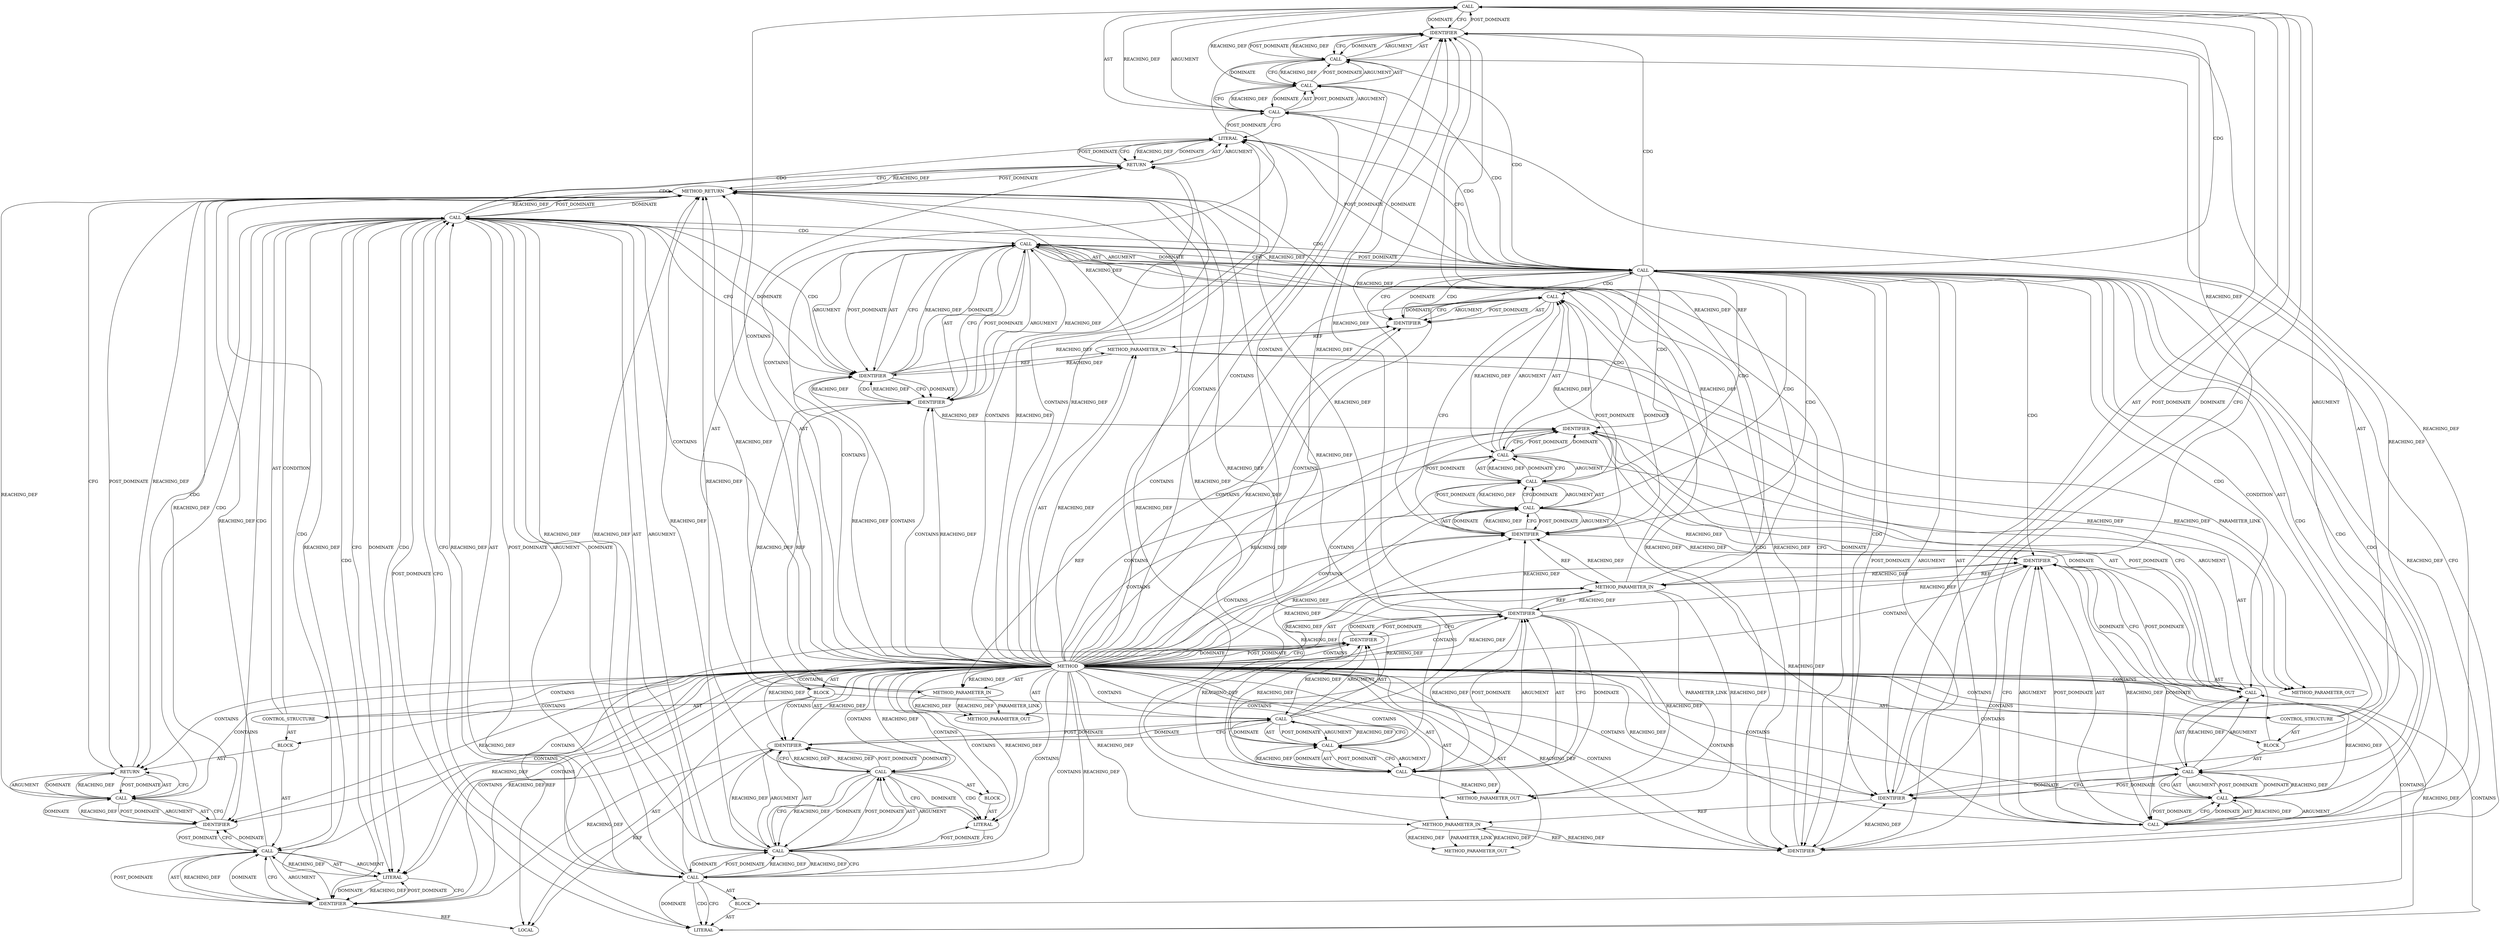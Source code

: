 digraph {
  1790 [label=CALL ORDER=1 ARGUMENT_INDEX=1 CODE="*data_crc" COLUMN_NUMBER=3 METHOD_FULL_NAME="<operator>.indirection" LINE_NUMBER=584 TYPE_FULL_NAME="<empty>" DISPATCH_TYPE="STATIC_DISPATCH" SIGNATURE="" NAME="<operator>.indirection"]
  1753 [label=CONTROL_STRUCTURE CONTROL_STRUCTURE_TYPE="IF" ORDER=3 PARSER_TYPE_NAME="CASTIfStatement" ARGUMENT_INDEX=-1 CODE="if ((late_status & FRAME_LATE_STATUS_ABORTED_MASK) !=
			FRAME_LATE_STATUS_COMPLETE)" COLUMN_NUMBER=2 LINE_NUMBER=574]
  1780 [label=CALL ORDER=2 ARGUMENT_INDEX=2 CODE="ceph_decode_32(&p)" COLUMN_NUMBER=16 METHOD_FULL_NAME="ceph_decode_32" LINE_NUMBER=582 TYPE_FULL_NAME="<empty>" DISPATCH_TYPE="STATIC_DISPATCH" SIGNATURE="" NAME="ceph_decode_32"]
  1794 [label=IDENTIFIER ORDER=1 ARGUMENT_INDEX=1 CODE="p" COLUMN_NUMBER=31 LINE_NUMBER=584 TYPE_FULL_NAME="void*" NAME="p"]
  1757 [label=CALL ORDER=2 ARGUMENT_INDEX=2 CODE="FRAME_LATE_STATUS_ABORTED_MASK" COLUMN_NUMBER=21 METHOD_FULL_NAME="file_code_old-a282a2f-decode_preamble-524.c:53:53:FRAME_LATE_STATUS_ABORTED_MASK:0" LINE_NUMBER=574 TYPE_FULL_NAME="int" DISPATCH_TYPE="INLINED" SIGNATURE="" NAME="FRAME_LATE_STATUS_ABORTED_MASK"]
  1783 [label=CALL ORDER=2 ARGUMENT_INDEX=-1 CODE="*middle_crc = ceph_decode_32(&p)" COLUMN_NUMBER=3 METHOD_FULL_NAME="<operator>.assignment" LINE_NUMBER=583 TYPE_FULL_NAME="<empty>" DISPATCH_TYPE="STATIC_DISPATCH" SIGNATURE="" NAME="<operator>.assignment"]
  1762 [label=LITERAL ORDER=1 ARGUMENT_INDEX=1 CODE="0xe" COLUMN_NUMBER=4 LINE_NUMBER=575 TYPE_FULL_NAME="int"]
  1748 [label=CALL ORDER=2 ARGUMENT_INDEX=-1 CODE="late_status = ceph_decode_8(&p)" COLUMN_NUMBER=2 METHOD_FULL_NAME="<operator>.assignment" LINE_NUMBER=573 TYPE_FULL_NAME="<empty>" DISPATCH_TYPE="STATIC_DISPATCH" SIGNATURE="" NAME="<operator>.assignment"]
  1751 [label=CALL ORDER=1 ARGUMENT_INDEX=1 CODE="&p" COLUMN_NUMBER=30 METHOD_FULL_NAME="<operator>.addressOf" LINE_NUMBER=573 TYPE_FULL_NAME="<empty>" DISPATCH_TYPE="STATIC_DISPATCH" SIGNATURE="" NAME="<operator>.addressOf"]
  1742 [label=METHOD_PARAMETER_IN ORDER=1 CODE="void *p" IS_VARIADIC=false COLUMN_NUMBER=28 LINE_NUMBER=568 TYPE_FULL_NAME="void*" EVALUATION_STRATEGY="BY_VALUE" INDEX=1 NAME="p"]
  1795 [label=RETURN ORDER=5 ARGUMENT_INDEX=-1 CODE="return 0;" COLUMN_NUMBER=2 LINE_NUMBER=587]
  1797 [label=METHOD_RETURN ORDER=6 CODE="RET" COLUMN_NUMBER=1 LINE_NUMBER=568 TYPE_FULL_NAME="int" EVALUATION_STRATEGY="BY_VALUE"]
  1779 [label=IDENTIFIER ORDER=1 ARGUMENT_INDEX=1 CODE="front_crc" COLUMN_NUMBER=4 LINE_NUMBER=582 TYPE_FULL_NAME="u32*" NAME="front_crc"]
  1769 [label=IDENTIFIER ORDER=1 ARGUMENT_INDEX=1 CODE="EINVAL" COLUMN_NUMBER=11 LINE_NUMBER=578 TYPE_FULL_NAME="ANY" NAME="EINVAL"]
  1777 [label=CALL ORDER=1 ARGUMENT_INDEX=-1 CODE="*front_crc = ceph_decode_32(&p)" COLUMN_NUMBER=3 METHOD_FULL_NAME="<operator>.assignment" LINE_NUMBER=582 TYPE_FULL_NAME="<empty>" DISPATCH_TYPE="STATIC_DISPATCH" SIGNATURE="" NAME="<operator>.assignment"]
  1744 [label=METHOD_PARAMETER_IN ORDER=3 CODE="u32 *middle_crc" IS_VARIADIC=false COLUMN_NUMBER=53 LINE_NUMBER=568 TYPE_FULL_NAME="u32*" EVALUATION_STRATEGY="BY_VALUE" INDEX=3 NAME="middle_crc"]
  1791 [label=IDENTIFIER ORDER=1 ARGUMENT_INDEX=1 CODE="data_crc" COLUMN_NUMBER=4 LINE_NUMBER=584 TYPE_FULL_NAME="u32*" NAME="data_crc"]
  1787 [label=CALL ORDER=1 ARGUMENT_INDEX=1 CODE="&p" COLUMN_NUMBER=32 METHOD_FULL_NAME="<operator>.addressOf" LINE_NUMBER=583 TYPE_FULL_NAME="<empty>" DISPATCH_TYPE="STATIC_DISPATCH" SIGNATURE="" NAME="<operator>.addressOf"]
  1792 [label=CALL ORDER=2 ARGUMENT_INDEX=2 CODE="ceph_decode_32(&p)" COLUMN_NUMBER=15 METHOD_FULL_NAME="ceph_decode_32" LINE_NUMBER=584 TYPE_FULL_NAME="<empty>" DISPATCH_TYPE="STATIC_DISPATCH" SIGNATURE="" NAME="ceph_decode_32"]
  13052 [label=METHOD_PARAMETER_OUT ORDER=1 CODE="void *p" IS_VARIADIC=false COLUMN_NUMBER=28 LINE_NUMBER=568 TYPE_FULL_NAME="void*" EVALUATION_STRATEGY="BY_VALUE" INDEX=1 NAME="p"]
  13054 [label=METHOD_PARAMETER_OUT ORDER=3 CODE="u32 *middle_crc" IS_VARIADIC=false COLUMN_NUMBER=53 LINE_NUMBER=568 TYPE_FULL_NAME="u32*" EVALUATION_STRATEGY="BY_VALUE" INDEX=3 NAME="middle_crc"]
  1754 [label=CALL ORDER=1 ARGUMENT_INDEX=-1 CODE="(late_status & FRAME_LATE_STATUS_ABORTED_MASK) !=
			FRAME_LATE_STATUS_COMPLETE" COLUMN_NUMBER=6 METHOD_FULL_NAME="<operator>.notEquals" LINE_NUMBER=574 TYPE_FULL_NAME="<empty>" DISPATCH_TYPE="STATIC_DISPATCH" SIGNATURE="" NAME="<operator>.notEquals"]
  1766 [label=IDENTIFIER ORDER=2 ARGUMENT_INDEX=2 CODE="late_status" COLUMN_NUMBER=36 LINE_NUMBER=577 TYPE_FULL_NAME="u8" NAME="late_status"]
  1788 [label=IDENTIFIER ORDER=1 ARGUMENT_INDEX=1 CODE="p" COLUMN_NUMBER=33 LINE_NUMBER=583 TYPE_FULL_NAME="void*" NAME="p"]
  1755 [label=CALL ORDER=1 ARGUMENT_INDEX=1 CODE="late_status & FRAME_LATE_STATUS_ABORTED_MASK" COLUMN_NUMBER=7 METHOD_FULL_NAME="<operator>.and" LINE_NUMBER=574 TYPE_FULL_NAME="<empty>" DISPATCH_TYPE="STATIC_DISPATCH" SIGNATURE="" NAME="<operator>.and"]
  1760 [label=CALL ORDER=2 ARGUMENT_INDEX=2 CODE="FRAME_LATE_STATUS_COMPLETE" COLUMN_NUMBER=4 METHOD_FULL_NAME="file_code_old-a282a2f-decode_preamble-524.c:52:52:FRAME_LATE_STATUS_COMPLETE:0" LINE_NUMBER=575 TYPE_FULL_NAME="int" DISPATCH_TYPE="INLINED" SIGNATURE="" NAME="FRAME_LATE_STATUS_COMPLETE"]
  1771 [label=CALL ORDER=1 ARGUMENT_INDEX=-1 CODE="front_crc && middle_crc && data_crc" COLUMN_NUMBER=6 METHOD_FULL_NAME="<operator>.logicalAnd" LINE_NUMBER=581 TYPE_FULL_NAME="<empty>" DISPATCH_TYPE="STATIC_DISPATCH" SIGNATURE="" NAME="<operator>.logicalAnd"]
  1786 [label=CALL ORDER=2 ARGUMENT_INDEX=2 CODE="ceph_decode_32(&p)" COLUMN_NUMBER=17 METHOD_FULL_NAME="ceph_decode_32" LINE_NUMBER=583 TYPE_FULL_NAME="<empty>" DISPATCH_TYPE="STATIC_DISPATCH" SIGNATURE="" NAME="ceph_decode_32"]
  1781 [label=CALL ORDER=1 ARGUMENT_INDEX=1 CODE="&p" COLUMN_NUMBER=31 METHOD_FULL_NAME="<operator>.addressOf" LINE_NUMBER=582 TYPE_FULL_NAME="<empty>" DISPATCH_TYPE="STATIC_DISPATCH" SIGNATURE="" NAME="<operator>.addressOf"]
  1789 [label=CALL ORDER=3 ARGUMENT_INDEX=-1 CODE="*data_crc = ceph_decode_32(&p)" COLUMN_NUMBER=3 METHOD_FULL_NAME="<operator>.assignment" LINE_NUMBER=584 TYPE_FULL_NAME="<empty>" DISPATCH_TYPE="STATIC_DISPATCH" SIGNATURE="" NAME="<operator>.assignment"]
  1796 [label=LITERAL ORDER=1 ARGUMENT_INDEX=-1 CODE="0" COLUMN_NUMBER=9 LINE_NUMBER=587 TYPE_FULL_NAME="int"]
  1770 [label=CONTROL_STRUCTURE CONTROL_STRUCTURE_TYPE="IF" ORDER=4 PARSER_TYPE_NAME="CASTIfStatement" ARGUMENT_INDEX=-1 CODE="if (front_crc && middle_crc && data_crc)" COLUMN_NUMBER=2 LINE_NUMBER=581]
  1749 [label=IDENTIFIER ORDER=1 ARGUMENT_INDEX=1 CODE="late_status" COLUMN_NUMBER=2 LINE_NUMBER=573 TYPE_FULL_NAME="u8" NAME="late_status"]
  13055 [label=METHOD_PARAMETER_OUT ORDER=4 CODE="u32 *data_crc" IS_VARIADIC=false COLUMN_NUMBER=7 LINE_NUMBER=569 TYPE_FULL_NAME="u32*" EVALUATION_STRATEGY="BY_VALUE" INDEX=4 NAME="data_crc"]
  1765 [label=LITERAL ORDER=1 ARGUMENT_INDEX=1 CODE="\"bad late_status 0x%x\\n\"" COLUMN_NUMBER=10 LINE_NUMBER=577 TYPE_FULL_NAME="char"]
  1763 [label=BLOCK ORDER=2 ARGUMENT_INDEX=-1 CODE="{
		/* we should never get an aborted message as client */
		pr_err(\"bad late_status 0x%x\\n\", late_status);
		return -EINVAL;
	}" COLUMN_NUMBER=32 LINE_NUMBER=575 TYPE_FULL_NAME="void"]
  1759 [label=LITERAL ORDER=1 ARGUMENT_INDEX=1 CODE="0xf" COLUMN_NUMBER=21 LINE_NUMBER=574 TYPE_FULL_NAME="int"]
  1747 [label=LOCAL ORDER=1 CODE="u8 late_status" COLUMN_NUMBER=5 LINE_NUMBER=571 TYPE_FULL_NAME="u8" NAME="late_status"]
  1774 [label=IDENTIFIER ORDER=2 ARGUMENT_INDEX=2 CODE="middle_crc" COLUMN_NUMBER=19 LINE_NUMBER=581 TYPE_FULL_NAME="u32*" NAME="middle_crc"]
  1775 [label=IDENTIFIER ORDER=2 ARGUMENT_INDEX=2 CODE="data_crc" COLUMN_NUMBER=33 LINE_NUMBER=581 TYPE_FULL_NAME="u32*" NAME="data_crc"]
  1756 [label=IDENTIFIER ORDER=1 ARGUMENT_INDEX=1 CODE="late_status" COLUMN_NUMBER=7 LINE_NUMBER=574 TYPE_FULL_NAME="u8" NAME="late_status"]
  1784 [label=CALL ORDER=1 ARGUMENT_INDEX=1 CODE="*middle_crc" COLUMN_NUMBER=3 METHOD_FULL_NAME="<operator>.indirection" LINE_NUMBER=583 TYPE_FULL_NAME="<empty>" DISPATCH_TYPE="STATIC_DISPATCH" SIGNATURE="" NAME="<operator>.indirection"]
  1776 [label=BLOCK ORDER=2 ARGUMENT_INDEX=-1 CODE="{
		*front_crc = ceph_decode_32(&p);
		*middle_crc = ceph_decode_32(&p);
		*data_crc = ceph_decode_32(&p);
	}" COLUMN_NUMBER=43 LINE_NUMBER=581 TYPE_FULL_NAME="void"]
  1773 [label=IDENTIFIER ORDER=1 ARGUMENT_INDEX=1 CODE="front_crc" COLUMN_NUMBER=6 LINE_NUMBER=581 TYPE_FULL_NAME="u32*" NAME="front_crc"]
  13053 [label=METHOD_PARAMETER_OUT ORDER=2 CODE="u32 *front_crc" IS_VARIADIC=false COLUMN_NUMBER=37 LINE_NUMBER=568 TYPE_FULL_NAME="u32*" EVALUATION_STRATEGY="BY_VALUE" INDEX=2 NAME="front_crc"]
  1793 [label=CALL ORDER=1 ARGUMENT_INDEX=1 CODE="&p" COLUMN_NUMBER=30 METHOD_FULL_NAME="<operator>.addressOf" LINE_NUMBER=584 TYPE_FULL_NAME="<empty>" DISPATCH_TYPE="STATIC_DISPATCH" SIGNATURE="" NAME="<operator>.addressOf"]
  1758 [label=BLOCK ORDER=1 ARGUMENT_INDEX=1 CODE="<empty>" TYPE_FULL_NAME="void"]
  1743 [label=METHOD_PARAMETER_IN ORDER=2 CODE="u32 *front_crc" IS_VARIADIC=false COLUMN_NUMBER=37 LINE_NUMBER=568 TYPE_FULL_NAME="u32*" EVALUATION_STRATEGY="BY_VALUE" INDEX=2 NAME="front_crc"]
  1782 [label=IDENTIFIER ORDER=1 ARGUMENT_INDEX=1 CODE="p" COLUMN_NUMBER=32 LINE_NUMBER=582 TYPE_FULL_NAME="void*" NAME="p"]
  1761 [label=BLOCK ORDER=1 ARGUMENT_INDEX=1 CODE="<empty>" TYPE_FULL_NAME="void"]
  1764 [label=CALL ORDER=1 ARGUMENT_INDEX=-1 CODE="pr_err(\"bad late_status 0x%x\\n\", late_status)" COLUMN_NUMBER=3 METHOD_FULL_NAME="pr_err" LINE_NUMBER=577 TYPE_FULL_NAME="<empty>" DISPATCH_TYPE="STATIC_DISPATCH" SIGNATURE="" NAME="pr_err"]
  1752 [label=IDENTIFIER ORDER=1 ARGUMENT_INDEX=1 CODE="p" COLUMN_NUMBER=31 LINE_NUMBER=573 TYPE_FULL_NAME="void*" NAME="p"]
  1767 [label=RETURN ORDER=2 ARGUMENT_INDEX=-1 CODE="return -EINVAL;" COLUMN_NUMBER=3 LINE_NUMBER=578]
  1772 [label=CALL ORDER=1 ARGUMENT_INDEX=1 CODE="front_crc && middle_crc" COLUMN_NUMBER=6 METHOD_FULL_NAME="<operator>.logicalAnd" LINE_NUMBER=581 TYPE_FULL_NAME="<empty>" DISPATCH_TYPE="STATIC_DISPATCH" SIGNATURE="" NAME="<operator>.logicalAnd"]
  1768 [label=CALL ORDER=1 ARGUMENT_INDEX=-1 CODE="-EINVAL" COLUMN_NUMBER=10 METHOD_FULL_NAME="<operator>.minus" LINE_NUMBER=578 TYPE_FULL_NAME="<empty>" DISPATCH_TYPE="STATIC_DISPATCH" SIGNATURE="" NAME="<operator>.minus"]
  1785 [label=IDENTIFIER ORDER=1 ARGUMENT_INDEX=1 CODE="middle_crc" COLUMN_NUMBER=4 LINE_NUMBER=583 TYPE_FULL_NAME="u32*" NAME="middle_crc"]
  1778 [label=CALL ORDER=1 ARGUMENT_INDEX=1 CODE="*front_crc" COLUMN_NUMBER=3 METHOD_FULL_NAME="<operator>.indirection" LINE_NUMBER=582 TYPE_FULL_NAME="<empty>" DISPATCH_TYPE="STATIC_DISPATCH" SIGNATURE="" NAME="<operator>.indirection"]
  1746 [label=BLOCK ORDER=5 ARGUMENT_INDEX=-1 CODE="{
	u8 late_status;

	late_status = ceph_decode_8(&p);
	if ((late_status & FRAME_LATE_STATUS_ABORTED_MASK) !=
			FRAME_LATE_STATUS_COMPLETE) {
		/* we should never get an aborted message as client */
		pr_err(\"bad late_status 0x%x\\n\", late_status);
		return -EINVAL;
	}

	if (front_crc && middle_crc && data_crc) {
		*front_crc = ceph_decode_32(&p);
		*middle_crc = ceph_decode_32(&p);
		*data_crc = ceph_decode_32(&p);
	}

	return 0;
}" COLUMN_NUMBER=1 LINE_NUMBER=570 TYPE_FULL_NAME="void"]
  1741 [label=METHOD COLUMN_NUMBER=1 LINE_NUMBER=568 COLUMN_NUMBER_END=20 IS_EXTERNAL=false SIGNATURE="int decode_epilogue (void*,u32*,u32*,u32*)" NAME="decode_epilogue" AST_PARENT_TYPE="TYPE_DECL" AST_PARENT_FULL_NAME="file_code_old-a282a2f-decode_preamble-524.c:<global>" ORDER=39 CODE="static int decode_epilogue(void *p, u32 *front_crc, u32 *middle_crc,
			   u32 *data_crc)
{
	u8 late_status;

	late_status = ceph_decode_8(&p);
	if ((late_status & FRAME_LATE_STATUS_ABORTED_MASK) !=
			FRAME_LATE_STATUS_COMPLETE) {
		/* we should never get an aborted message as client */
		pr_err(\"bad late_status 0x%x\\n\", late_status);
		return -EINVAL;
	}

	if (front_crc && middle_crc && data_crc) {
		*front_crc = ceph_decode_32(&p);
		*middle_crc = ceph_decode_32(&p);
		*data_crc = ceph_decode_32(&p);
	}

	return 0;
}" FULL_NAME="decode_epilogue" LINE_NUMBER_END=574 FILENAME="file_code_old-a282a2f-decode_preamble-524.c"]
  1745 [label=METHOD_PARAMETER_IN ORDER=4 CODE="u32 *data_crc" IS_VARIADIC=false COLUMN_NUMBER=7 LINE_NUMBER=569 TYPE_FULL_NAME="u32*" EVALUATION_STRATEGY="BY_VALUE" INDEX=4 NAME="data_crc"]
  1750 [label=CALL ORDER=2 ARGUMENT_INDEX=2 CODE="ceph_decode_8(&p)" COLUMN_NUMBER=16 METHOD_FULL_NAME="ceph_decode_8" LINE_NUMBER=573 TYPE_FULL_NAME="<empty>" DISPATCH_TYPE="STATIC_DISPATCH" SIGNATURE="" NAME="ceph_decode_8"]
  1754 -> 1767 [label=CDG ]
  1741 -> 1773 [label=REACHING_DEF VARIABLE=""]
  1786 -> 1784 [label=REACHING_DEF VARIABLE="ceph_decode_32(&p)"]
  1746 -> 1748 [label=AST ]
  1777 -> 1785 [label=DOMINATE ]
  1741 -> 1779 [label=REACHING_DEF VARIABLE=""]
  1786 -> 1787 [label=AST ]
  1741 -> 1745 [label=REACHING_DEF VARIABLE=""]
  1771 -> 1790 [label=CDG ]
  1772 -> 1774 [label=AST ]
  1774 -> 1773 [label=REACHING_DEF VARIABLE="middle_crc"]
  1765 -> 1766 [label=CFG ]
  1754 -> 1755 [label=AST ]
  1768 -> 1767 [label=CFG ]
  1741 -> 1744 [label=REACHING_DEF VARIABLE=""]
  1743 -> 13053 [label=REACHING_DEF VARIABLE="front_crc"]
  1743 -> 13053 [label=REACHING_DEF VARIABLE="front_crc"]
  1757 -> 1759 [label=CFG ]
  1769 -> 1797 [label=REACHING_DEF VARIABLE="EINVAL"]
  1741 -> 13054 [label=AST ]
  1754 -> 1795 [label=CDG ]
  1754 -> 1773 [label=CDG ]
  1750 -> 1751 [label=AST ]
  1764 -> 1769 [label=CFG ]
  1782 -> 1781 [label=DOMINATE ]
  1772 -> 1771 [label=DOMINATE ]
  1774 -> 1785 [label=REACHING_DEF VARIABLE="middle_crc"]
  1741 -> 1773 [label=CONTAINS ]
  1751 -> 1750 [label=DOMINATE ]
  1783 -> 1786 [label=AST ]
  1782 -> 1742 [label=REF ]
  1753 -> 1754 [label=CONDITION ]
  1770 -> 1776 [label=AST ]
  1755 -> 1757 [label=POST_DOMINATE ]
  1786 -> 1787 [label=ARGUMENT ]
  1771 -> 1777 [label=CDG ]
  1772 -> 1775 [label=CDG ]
  1741 -> 1796 [label=CONTAINS ]
  1790 -> 1791 [label=ARGUMENT ]
  1771 -> 1785 [label=CDG ]
  1751 -> 1750 [label=CFG ]
  1741 -> 1761 [label=CONTAINS ]
  1792 -> 1789 [label=CFG ]
  1771 -> 1779 [label=CFG ]
  1741 -> 1794 [label=REACHING_DEF VARIABLE=""]
  1741 -> 1769 [label=CONTAINS ]
  1741 -> 1743 [label=AST ]
  1741 -> 1759 [label=CONTAINS ]
  1748 -> 1749 [label=ARGUMENT ]
  1770 -> 1771 [label=AST ]
  1789 -> 1796 [label=CFG ]
  1792 -> 1790 [label=REACHING_DEF VARIABLE="ceph_decode_32(&p)"]
  1775 -> 1771 [label=REACHING_DEF VARIABLE="data_crc"]
  1766 -> 1747 [label=REF ]
  1741 -> 1766 [label=REACHING_DEF VARIABLE=""]
  1771 -> 1772 [label=ARGUMENT ]
  1777 -> 1778 [label=ARGUMENT ]
  1767 -> 1768 [label=ARGUMENT ]
  1767 -> 1797 [label=REACHING_DEF VARIABLE="<RET>"]
  1755 -> 1754 [label=REACHING_DEF VARIABLE="late_status & FRAME_LATE_STATUS_ABORTED_MASK"]
  1768 -> 1769 [label=AST ]
  1746 -> 1753 [label=AST ]
  1760 -> 1755 [label=POST_DOMINATE ]
  1770 -> 1771 [label=CONDITION ]
  1756 -> 1757 [label=REACHING_DEF VARIABLE="late_status"]
  1754 -> 1760 [label=AST ]
  1756 -> 1747 [label=REF ]
  1758 -> 1759 [label=AST ]
  1791 -> 1745 [label=REF ]
  1760 -> 1762 [label=DOMINATE ]
  1771 -> 1788 [label=CDG ]
  1764 -> 1765 [label=AST ]
  1797 -> 1795 [label=POST_DOMINATE ]
  1787 -> 1786 [label=CFG ]
  1746 -> 1795 [label=AST ]
  1754 -> 1765 [label=CDG ]
  1790 -> 1791 [label=AST ]
  1754 -> 1773 [label=CFG ]
  1760 -> 1754 [label=REACHING_DEF VARIABLE="FRAME_LATE_STATUS_COMPLETE"]
  1785 -> 1744 [label=REF ]
  1792 -> 1793 [label=POST_DOMINATE ]
  1771 -> 1775 [label=POST_DOMINATE ]
  1771 -> 1796 [label=CFG ]
  1741 -> 1775 [label=REACHING_DEF VARIABLE=""]
  1787 -> 1786 [label=DOMINATE ]
  1788 -> 1787 [label=DOMINATE ]
  1792 -> 1793 [label=ARGUMENT ]
  1775 -> 1772 [label=REACHING_DEF VARIABLE="data_crc"]
  1748 -> 1756 [label=DOMINATE ]
  1796 -> 1795 [label=CFG ]
  1771 -> 1779 [label=DOMINATE ]
  1760 -> 1797 [label=REACHING_DEF VARIABLE="FRAME_LATE_STATUS_COMPLETE"]
  1766 -> 1764 [label=REACHING_DEF VARIABLE="late_status"]
  1771 -> 1782 [label=CDG ]
  1784 -> 1785 [label=ARGUMENT ]
  1759 -> 1755 [label=CFG ]
  1754 -> 1755 [label=ARGUMENT ]
  1741 -> 1772 [label=CONTAINS ]
  1754 -> 1768 [label=CDG ]
  1788 -> 1794 [label=REACHING_DEF VARIABLE="p"]
  1741 -> 1752 [label=CONTAINS ]
  1741 -> 1760 [label=REACHING_DEF VARIABLE=""]
  1741 -> 1782 [label=CONTAINS ]
  1741 -> 1748 [label=CONTAINS ]
  1755 -> 1757 [label=AST ]
  1795 -> 1796 [label=AST ]
  1777 -> 1778 [label=AST ]
  1741 -> 1749 [label=CONTAINS ]
  1741 -> 1742 [label=AST ]
  1768 -> 1767 [label=DOMINATE ]
  1754 -> 1764 [label=CDG ]
  1771 -> 1794 [label=CDG ]
  1741 -> 1766 [label=CONTAINS ]
  1789 -> 1792 [label=AST ]
  1756 -> 1757 [label=DOMINATE ]
  1765 -> 1764 [label=REACHING_DEF VARIABLE="\"bad late_status 0x%x\\n\""]
  1751 -> 1797 [label=REACHING_DEF VARIABLE="&p"]
  1741 -> 1757 [label=CONTAINS ]
  1741 -> 1795 [label=CONTAINS ]
  1794 -> 1793 [label=REACHING_DEF VARIABLE="p"]
  1741 -> 1780 [label=CONTAINS ]
  1771 -> 1791 [label=CDG ]
  1766 -> 1797 [label=REACHING_DEF VARIABLE="late_status"]
  1771 -> 1796 [label=DOMINATE ]
  1796 -> 1771 [label=POST_DOMINATE ]
  1786 -> 1787 [label=POST_DOMINATE ]
  1773 -> 1743 [label=REF ]
  1741 -> 1785 [label=REACHING_DEF VARIABLE=""]
  1780 -> 1778 [label=REACHING_DEF VARIABLE="ceph_decode_32(&p)"]
  1750 -> 1748 [label=REACHING_DEF VARIABLE="ceph_decode_8(&p)"]
  1790 -> 1791 [label=POST_DOMINATE ]
  1751 -> 1752 [label=POST_DOMINATE ]
  1768 -> 1767 [label=REACHING_DEF VARIABLE="-EINVAL"]
  1792 -> 1793 [label=AST ]
  1741 -> 1785 [label=CONTAINS ]
  1754 -> 1797 [label=DOMINATE ]
  1756 -> 1748 [label=POST_DOMINATE ]
  1742 -> 13052 [label=REACHING_DEF VARIABLE="p"]
  1742 -> 13052 [label=REACHING_DEF VARIABLE="p"]
  1741 -> 1742 [label=REACHING_DEF VARIABLE=""]
  1741 -> 1760 [label=CONTAINS ]
  1757 -> 1756 [label=REACHING_DEF VARIABLE="FRAME_LATE_STATUS_ABORTED_MASK"]
  1771 -> 1778 [label=CDG ]
  1752 -> 1797 [label=REACHING_DEF VARIABLE="p"]
  1750 -> 1748 [label=CFG ]
  1784 -> 1788 [label=CFG ]
  1795 -> 1797 [label=CFG ]
  1741 -> 1765 [label=REACHING_DEF VARIABLE=""]
  1792 -> 1789 [label=REACHING_DEF VARIABLE="ceph_decode_32(&p)"]
  1748 -> 1797 [label=REACHING_DEF VARIABLE="late_status = ceph_decode_8(&p)"]
  1741 -> 1797 [label=AST ]
  1769 -> 1764 [label=POST_DOMINATE ]
  1741 -> 1776 [label=CONTAINS ]
  1771 -> 1789 [label=CDG ]
  1764 -> 1797 [label=REACHING_DEF VARIABLE="pr_err(\"bad late_status 0x%x\\n\", late_status)"]
  1741 -> 1769 [label=REACHING_DEF VARIABLE=""]
  1773 -> 1772 [label=REACHING_DEF VARIABLE="front_crc"]
  1775 -> 1771 [label=CFG ]
  1773 -> 1774 [label=CFG ]
  1777 -> 1780 [label=ARGUMENT ]
  1744 -> 1774 [label=REACHING_DEF VARIABLE="middle_crc"]
  1768 -> 1769 [label=POST_DOMINATE ]
  1790 -> 1794 [label=DOMINATE ]
  1788 -> 1742 [label=REF ]
  1741 -> 13052 [label=AST ]
  1741 -> 1758 [label=CONTAINS ]
  1755 -> 1759 [label=POST_DOMINATE ]
  1762 -> 1754 [label=CFG ]
  1751 -> 1750 [label=REACHING_DEF VARIABLE="&p"]
  1789 -> 1792 [label=POST_DOMINATE ]
  1755 -> 1760 [label=REACHING_DEF VARIABLE="late_status & FRAME_LATE_STATUS_ABORTED_MASK"]
  1771 -> 1772 [label=POST_DOMINATE ]
  1789 -> 1792 [label=ARGUMENT ]
  1782 -> 1794 [label=REACHING_DEF VARIABLE="p"]
  1752 -> 1751 [label=CFG ]
  1772 -> 1773 [label=AST ]
  1765 -> 1766 [label=DOMINATE ]
  1773 -> 1774 [label=DOMINATE ]
  1765 -> 1766 [label=REACHING_DEF VARIABLE="\"bad late_status 0x%x\\n\""]
  1793 -> 1792 [label=DOMINATE ]
  1760 -> 1761 [label=AST ]
  1767 -> 1797 [label=CFG ]
  1783 -> 1791 [label=DOMINATE ]
  1781 -> 1787 [label=REACHING_DEF VARIABLE="&p"]
  1781 -> 1782 [label=POST_DOMINATE ]
  1741 -> 1790 [label=CONTAINS ]
  1769 -> 1768 [label=CFG ]
  1752 -> 1749 [label=POST_DOMINATE ]
  1786 -> 1783 [label=DOMINATE ]
  1742 -> 1797 [label=REACHING_DEF VARIABLE="p"]
  1757 -> 1755 [label=CFG ]
  1784 -> 1785 [label=AST ]
  1741 -> 1794 [label=CONTAINS ]
  1751 -> 1781 [label=REACHING_DEF VARIABLE="&p"]
  1741 -> 1744 [label=AST ]
  1741 -> 1767 [label=CONTAINS ]
  1741 -> 1746 [label=CONTAINS ]
  1744 -> 13054 [label=PARAMETER_LINK ]
  1741 -> 1755 [label=CONTAINS ]
  1741 -> 1778 [label=CONTAINS ]
  1763 -> 1764 [label=AST ]
  1778 -> 1782 [label=CFG ]
  1750 -> 1748 [label=DOMINATE ]
  1768 -> 1797 [label=REACHING_DEF VARIABLE="-EINVAL"]
  1742 -> 13052 [label=PARAMETER_LINK ]
  1766 -> 1764 [label=DOMINATE ]
  1745 -> 1797 [label=REACHING_DEF VARIABLE="data_crc"]
  1741 -> 1751 [label=CONTAINS ]
  1741 -> 1743 [label=REACHING_DEF VARIABLE=""]
  1796 -> 1795 [label=REACHING_DEF VARIABLE="0"]
  1782 -> 1788 [label=REACHING_DEF VARIABLE="p"]
  1772 -> 1774 [label=POST_DOMINATE ]
  1741 -> 1792 [label=CONTAINS ]
  1773 -> 1772 [label=CFG ]
  1788 -> 1787 [label=CFG ]
  1772 -> 1775 [label=CFG ]
  1741 -> 1791 [label=REACHING_DEF VARIABLE=""]
  1781 -> 1788 [label=REACHING_DEF VARIABLE="&p"]
  1766 -> 1764 [label=CFG ]
  1754 -> 1772 [label=CDG ]
  1772 -> 1775 [label=DOMINATE ]
  1787 -> 1786 [label=REACHING_DEF VARIABLE="&p"]
  1780 -> 1777 [label=REACHING_DEF VARIABLE="ceph_decode_32(&p)"]
  1766 -> 1765 [label=POST_DOMINATE ]
  1754 -> 1773 [label=DOMINATE ]
  1752 -> 1794 [label=REACHING_DEF VARIABLE="p"]
  1741 -> 1770 [label=CONTAINS ]
  1741 -> 1788 [label=CONTAINS ]
  1781 -> 1780 [label=REACHING_DEF VARIABLE="&p"]
  1754 -> 1766 [label=CDG ]
  1751 -> 1752 [label=ARGUMENT ]
  1741 -> 1768 [label=CONTAINS ]
  1754 -> 1771 [label=CDG ]
  1743 -> 1797 [label=REACHING_DEF VARIABLE="front_crc"]
  1797 -> 1767 [label=POST_DOMINATE ]
  1771 -> 1793 [label=CDG ]
  1764 -> 1766 [label=POST_DOMINATE ]
  1772 -> 1773 [label=ARGUMENT ]
  1777 -> 1785 [label=CFG ]
  1768 -> 1769 [label=ARGUMENT ]
  1780 -> 1781 [label=ARGUMENT ]
  1794 -> 1793 [label=CFG ]
  1751 -> 13052 [label=REACHING_DEF VARIABLE="&p"]
  1755 -> 1756 [label=ARGUMENT ]
  1757 -> 1758 [label=AST ]
  1741 -> 1771 [label=CONTAINS ]
  1757 -> 1759 [label=DOMINATE ]
  1771 -> 1781 [label=CDG ]
  1764 -> 1766 [label=AST ]
  1784 -> 1788 [label=DOMINATE ]
  1742 -> 1794 [label=REACHING_DEF VARIABLE="p"]
  1749 -> 1748 [label=REACHING_DEF VARIABLE="late_status"]
  1741 -> 1793 [label=CONTAINS ]
  1749 -> 1741 [label=POST_DOMINATE ]
  1750 -> 1751 [label=ARGUMENT ]
  1775 -> 1745 [label=REF ]
  1741 -> 1745 [label=AST ]
  1781 -> 1780 [label=CFG ]
  1741 -> 1784 [label=CONTAINS ]
  1785 -> 1777 [label=POST_DOMINATE ]
  1751 -> 1752 [label=AST ]
  1754 -> 1765 [label=CFG ]
  1744 -> 13054 [label=REACHING_DEF VARIABLE="middle_crc"]
  1744 -> 13054 [label=REACHING_DEF VARIABLE="middle_crc"]
  1741 -> 1749 [label=CFG ]
  1783 -> 1784 [label=ARGUMENT ]
  1775 -> 1791 [label=REACHING_DEF VARIABLE="data_crc"]
  1781 -> 1782 [label=ARGUMENT ]
  1764 -> 1765 [label=ARGUMENT ]
  1771 -> 1784 [label=CDG ]
  1789 -> 1790 [label=ARGUMENT ]
  1755 -> 1756 [label=AST ]
  1741 -> 1746 [label=AST ]
  1787 -> 1788 [label=ARGUMENT ]
  1795 -> 1796 [label=ARGUMENT ]
  1782 -> 1778 [label=POST_DOMINATE ]
  1788 -> 1784 [label=POST_DOMINATE ]
  1773 -> 1779 [label=REACHING_DEF VARIABLE="front_crc"]
  1780 -> 1781 [label=AST ]
  1741 -> 1774 [label=REACHING_DEF VARIABLE=""]
  1741 -> 1777 [label=CONTAINS ]
  1793 -> 1794 [label=ARGUMENT ]
  1745 -> 1775 [label=REACHING_DEF VARIABLE="data_crc"]
  1796 -> 1789 [label=POST_DOMINATE ]
  1786 -> 1783 [label=REACHING_DEF VARIABLE="ceph_decode_32(&p)"]
  1757 -> 1797 [label=REACHING_DEF VARIABLE="FRAME_LATE_STATUS_ABORTED_MASK"]
  1754 -> 1796 [label=CDG ]
  1794 -> 1742 [label=REF ]
  1741 -> 1779 [label=CONTAINS ]
  1755 -> 1760 [label=CFG ]
  1741 -> 1764 [label=CONTAINS ]
  1741 -> 1762 [label=REACHING_DEF VARIABLE=""]
  1773 -> 1774 [label=REACHING_DEF VARIABLE="front_crc"]
  1748 -> 1750 [label=AST ]
  1760 -> 1754 [label=DOMINATE ]
  1779 -> 1778 [label=DOMINATE ]
  1754 -> 1769 [label=CDG ]
  1757 -> 1759 [label=CDG ]
  1794 -> 1793 [label=DOMINATE ]
  1763 -> 1767 [label=AST ]
  1779 -> 1743 [label=REF ]
  1741 -> 1775 [label=CONTAINS ]
  1793 -> 1794 [label=AST ]
  1752 -> 1788 [label=REACHING_DEF VARIABLE="p"]
  1774 -> 1772 [label=CFG ]
  1756 -> 1766 [label=REACHING_DEF VARIABLE="late_status"]
  1741 -> 1787 [label=CONTAINS ]
  1757 -> 1755 [label=REACHING_DEF VARIABLE="FRAME_LATE_STATUS_ABORTED_MASK"]
  1741 -> 1763 [label=CONTAINS ]
  1780 -> 1777 [label=DOMINATE ]
  1741 -> 1791 [label=CONTAINS ]
  1772 -> 1775 [label=REACHING_DEF VARIABLE="front_crc && middle_crc"]
  1741 -> 1754 [label=CONTAINS ]
  1778 -> 1782 [label=DOMINATE ]
  1741 -> 1795 [label=REACHING_DEF VARIABLE=""]
  1749 -> 1756 [label=REACHING_DEF VARIABLE="late_status"]
  1753 -> 1754 [label=AST ]
  1748 -> 1750 [label=POST_DOMINATE ]
  1760 -> 1755 [label=REACHING_DEF VARIABLE="FRAME_LATE_STATUS_COMPLETE"]
  1741 -> 13053 [label=AST ]
  1745 -> 13055 [label=REACHING_DEF VARIABLE="data_crc"]
  1745 -> 13055 [label=REACHING_DEF VARIABLE="data_crc"]
  1757 -> 1756 [label=POST_DOMINATE ]
  1741 -> 1752 [label=REACHING_DEF VARIABLE=""]
  1752 -> 13052 [label=REACHING_DEF VARIABLE="p"]
  1752 -> 1751 [label=DOMINATE ]
  1769 -> 1768 [label=DOMINATE ]
  1755 -> 1797 [label=REACHING_DEF VARIABLE="late_status & FRAME_LATE_STATUS_ABORTED_MASK"]
  1778 -> 1779 [label=ARGUMENT ]
  1791 -> 1790 [label=DOMINATE ]
  1787 -> 1793 [label=REACHING_DEF VARIABLE="&p"]
  1794 -> 1790 [label=POST_DOMINATE ]
  1741 -> 1757 [label=REACHING_DEF VARIABLE=""]
  1760 -> 1754 [label=CFG ]
  1746 -> 1747 [label=AST ]
  1744 -> 1797 [label=REACHING_DEF VARIABLE="middle_crc"]
  1783 -> 1791 [label=CFG ]
  1789 -> 1790 [label=AST ]
  1748 -> 1749 [label=AST ]
  1785 -> 1784 [label=DOMINATE ]
  1757 -> 1755 [label=DOMINATE ]
  1751 -> 1782 [label=REACHING_DEF VARIABLE="&p"]
  1782 -> 1781 [label=REACHING_DEF VARIABLE="p"]
  1741 -> 1765 [label=CONTAINS ]
  1786 -> 1783 [label=CFG ]
  1754 -> 1760 [label=POST_DOMINATE ]
  1767 -> 1768 [label=POST_DOMINATE ]
  1746 -> 1770 [label=AST ]
  1764 -> 1769 [label=DOMINATE ]
  1783 -> 1786 [label=ARGUMENT ]
  1790 -> 1794 [label=CFG ]
  1788 -> 1787 [label=REACHING_DEF VARIABLE="p"]
  1754 -> 1765 [label=DOMINATE ]
  1781 -> 1782 [label=AST ]
  1761 -> 1762 [label=AST ]
  1787 -> 1788 [label=POST_DOMINATE ]
  1780 -> 1777 [label=CFG ]
  1793 -> 1794 [label=POST_DOMINATE ]
  1791 -> 1790 [label=CFG ]
  1741 -> 1796 [label=REACHING_DEF VARIABLE=""]
  1748 -> 1756 [label=CFG ]
  1741 -> 1749 [label=DOMINATE ]
  1752 -> 1751 [label=REACHING_DEF VARIABLE="p"]
  1741 -> 1750 [label=CONTAINS ]
  1776 -> 1777 [label=AST ]
  1760 -> 1762 [label=CDG ]
  1772 -> 1774 [label=ARGUMENT ]
  1795 -> 1796 [label=POST_DOMINATE ]
  1771 -> 1780 [label=CDG ]
  1755 -> 1757 [label=ARGUMENT ]
  1755 -> 1760 [label=DOMINATE ]
  1771 -> 1787 [label=CDG ]
  1782 -> 1781 [label=CFG ]
  1772 -> 1771 [label=CFG ]
  1749 -> 1747 [label=REF ]
  1772 -> 1773 [label=POST_DOMINATE ]
  1769 -> 1768 [label=REACHING_DEF VARIABLE="EINVAL"]
  1753 -> 1763 [label=AST ]
  1771 -> 1779 [label=CDG ]
  1777 -> 1780 [label=POST_DOMINATE ]
  1790 -> 1789 [label=REACHING_DEF VARIABLE="*data_crc"]
  1771 -> 1786 [label=CDG ]
  1756 -> 1757 [label=CFG ]
  1793 -> 1792 [label=REACHING_DEF VARIABLE="&p"]
  1749 -> 1752 [label=CFG ]
  1764 -> 1766 [label=ARGUMENT ]
  1778 -> 1779 [label=POST_DOMINATE ]
  1767 -> 1768 [label=AST ]
  1792 -> 1789 [label=DOMINATE ]
  1778 -> 1779 [label=AST ]
  1748 -> 1750 [label=ARGUMENT ]
  1742 -> 1788 [label=REACHING_DEF VARIABLE="p"]
  1741 -> 1753 [label=CONTAINS ]
  1784 -> 1785 [label=POST_DOMINATE ]
  1773 -> 1772 [label=DOMINATE ]
  1780 -> 1781 [label=POST_DOMINATE ]
  1776 -> 1789 [label=AST ]
  1793 -> 1792 [label=CFG ]
  1772 -> 1771 [label=REACHING_DEF VARIABLE="front_crc && middle_crc"]
  1771 -> 1772 [label=AST ]
  1741 -> 1789 [label=CONTAINS ]
  1781 -> 1780 [label=DOMINATE ]
  1773 -> 1774 [label=CDG ]
  1754 -> 1762 [label=POST_DOMINATE ]
  1779 -> 1778 [label=CFG ]
  1741 -> 1782 [label=REACHING_DEF VARIABLE=""]
  1745 -> 13055 [label=PARAMETER_LINK ]
  1778 -> 1777 [label=REACHING_DEF VARIABLE="*front_crc"]
  1774 -> 1744 [label=REF ]
  1771 -> 1775 [label=ARGUMENT ]
  1774 -> 1772 [label=REACHING_DEF VARIABLE="middle_crc"]
  1743 -> 1773 [label=REACHING_DEF VARIABLE="front_crc"]
  1771 -> 1792 [label=CDG ]
  1760 -> 1762 [label=CFG ]
  1796 -> 1795 [label=DOMINATE ]
  1791 -> 1783 [label=POST_DOMINATE ]
  1754 -> 1797 [label=REACHING_DEF VARIABLE="(late_status & FRAME_LATE_STATUS_ABORTED_MASK) !=
			FRAME_LATE_STATUS_COMPLETE"]
  1783 -> 1786 [label=POST_DOMINATE ]
  1785 -> 1784 [label=CFG ]
  1741 -> 1759 [label=REACHING_DEF VARIABLE=""]
  1777 -> 1780 [label=AST ]
  1741 -> 1781 [label=CONTAINS ]
  1750 -> 1797 [label=REACHING_DEF VARIABLE="ceph_decode_8(&p)"]
  1741 -> 1786 [label=CONTAINS ]
  1787 -> 1794 [label=REACHING_DEF VARIABLE="&p"]
  1742 -> 1782 [label=REACHING_DEF VARIABLE="p"]
  1752 -> 1782 [label=REACHING_DEF VARIABLE="p"]
  1741 -> 1756 [label=REACHING_DEF VARIABLE=""]
  1754 -> 1760 [label=ARGUMENT ]
  1743 -> 13053 [label=PARAMETER_LINK ]
  1741 -> 1783 [label=CONTAINS ]
  1750 -> 1749 [label=REACHING_DEF VARIABLE="ceph_decode_8(&p)"]
  1741 -> 1788 [label=REACHING_DEF VARIABLE=""]
  1756 -> 1755 [label=REACHING_DEF VARIABLE="late_status"]
  1749 -> 1752 [label=DOMINATE ]
  1784 -> 1783 [label=REACHING_DEF VARIABLE="*middle_crc"]
  1776 -> 1783 [label=AST ]
  1741 -> 1756 [label=CONTAINS ]
  1797 -> 1754 [label=POST_DOMINATE ]
  1783 -> 1784 [label=AST ]
  1741 -> 1762 [label=CONTAINS ]
  1771 -> 1783 [label=CDG ]
  1742 -> 1752 [label=REACHING_DEF VARIABLE="p"]
  1752 -> 1742 [label=REF ]
  1787 -> 1788 [label=AST ]
  1750 -> 1751 [label=POST_DOMINATE ]
  1795 -> 1797 [label=REACHING_DEF VARIABLE="<RET>"]
  1741 -> 13055 [label=AST ]
  1771 -> 1775 [label=AST ]
  1741 -> 1774 [label=CONTAINS ]
}
